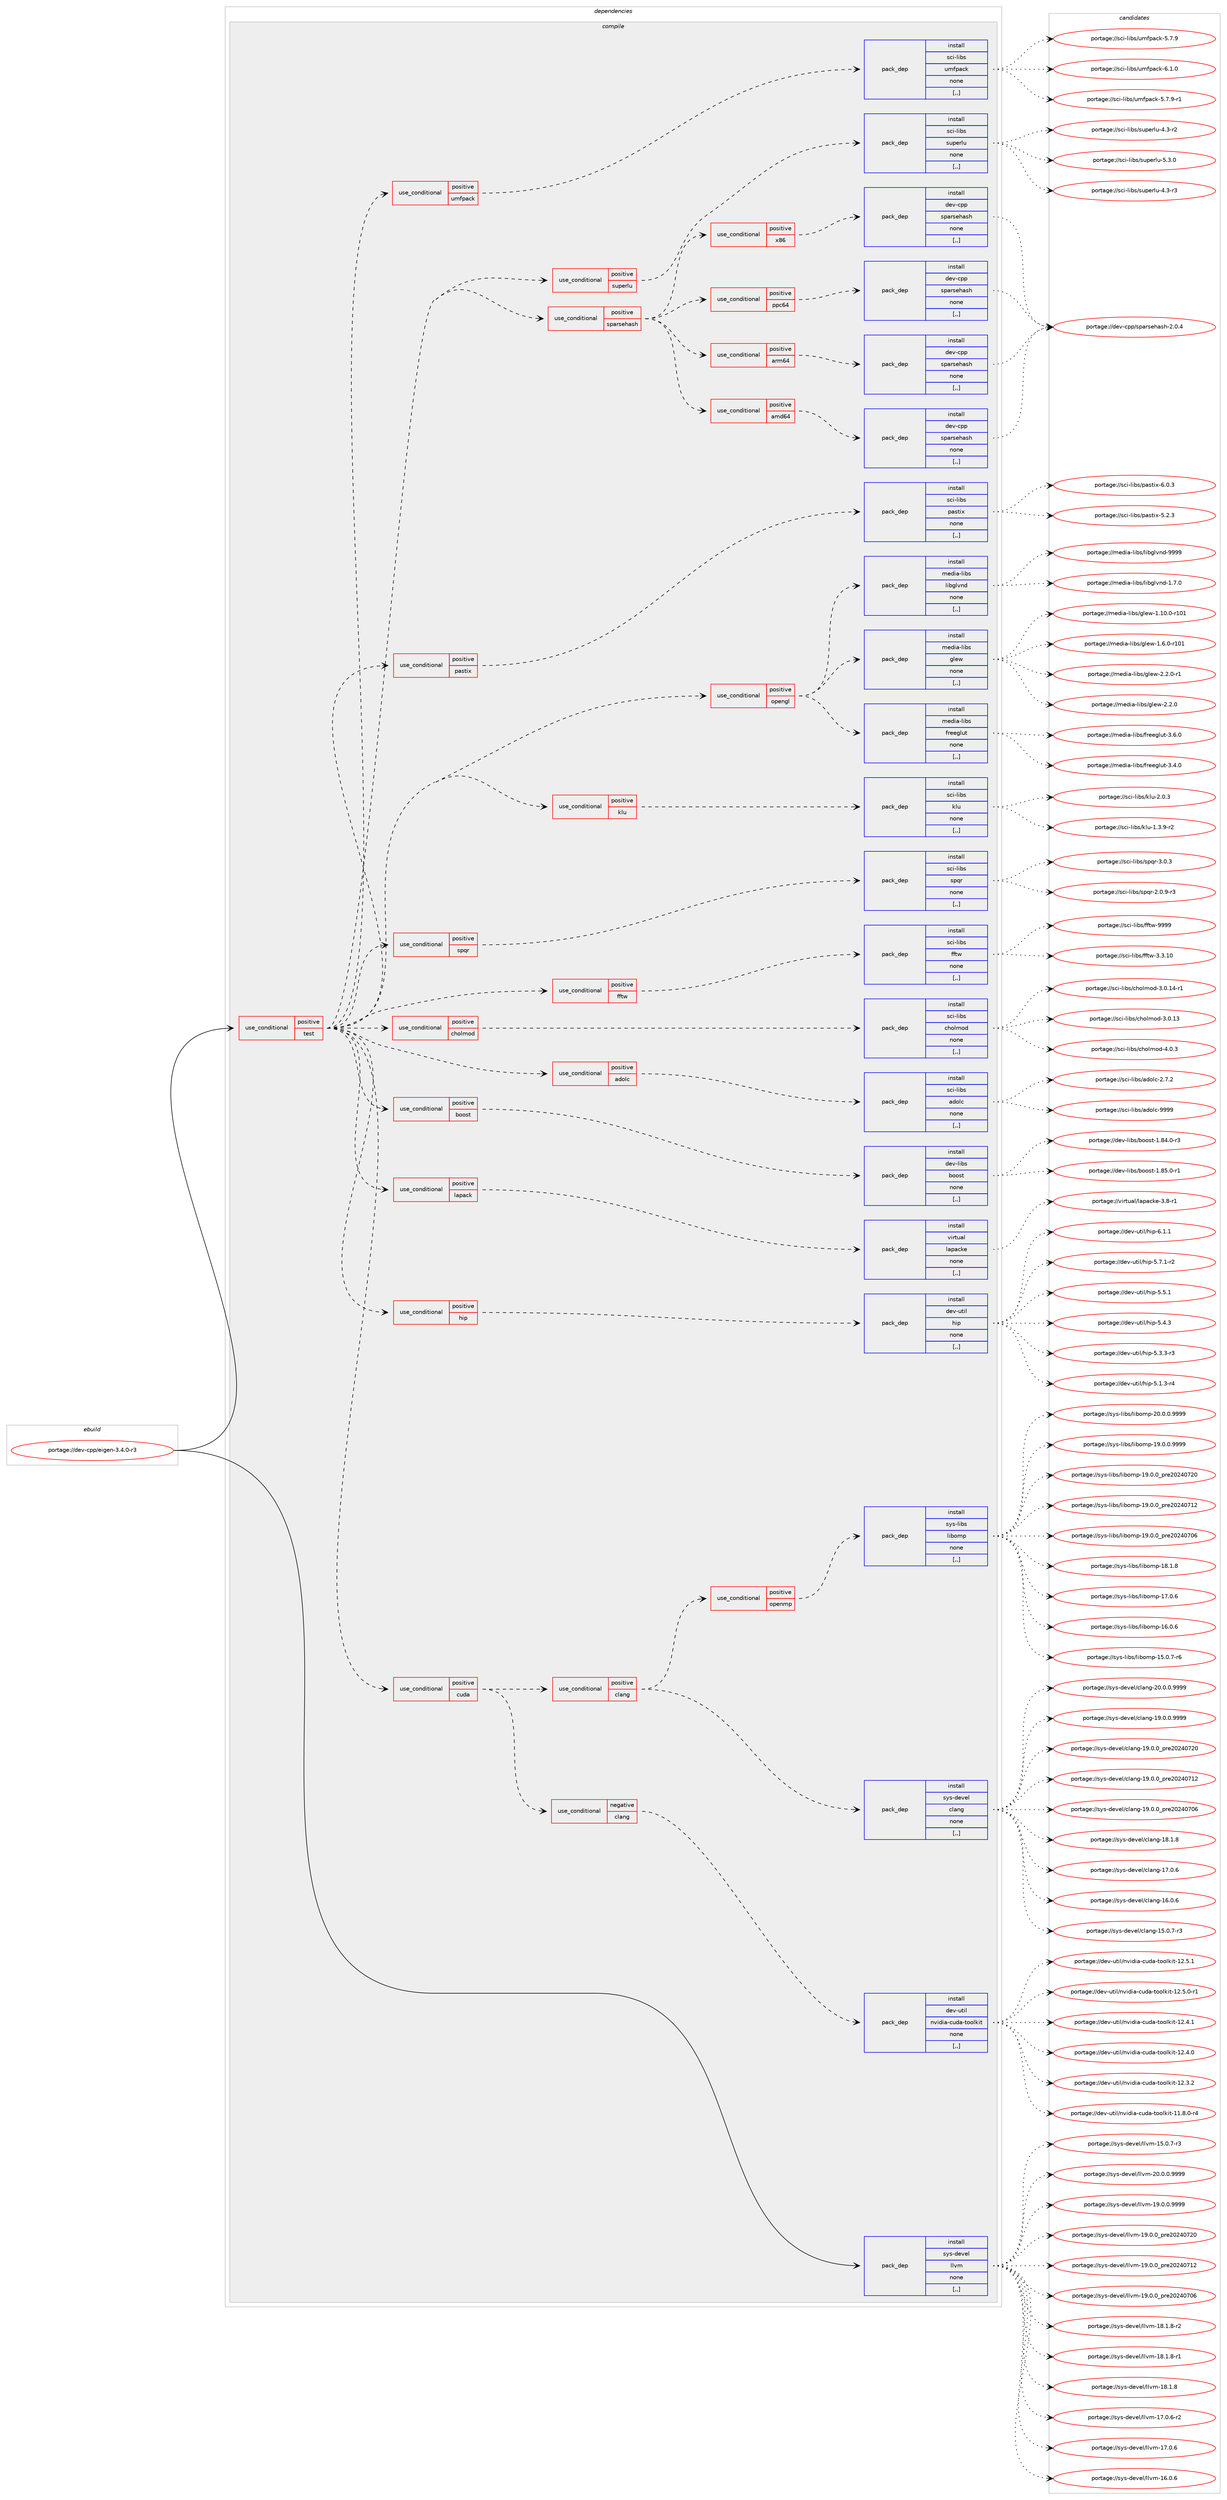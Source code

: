 digraph prolog {

# *************
# Graph options
# *************

newrank=true;
concentrate=true;
compound=true;
graph [rankdir=LR,fontname=Helvetica,fontsize=10,ranksep=1.5];#, ranksep=2.5, nodesep=0.2];
edge  [arrowhead=vee];
node  [fontname=Helvetica,fontsize=10];

# **********
# The ebuild
# **********

subgraph cluster_leftcol {
color=gray;
label=<<i>ebuild</i>>;
id [label="portage://dev-cpp/eigen-3.4.0-r3", color=red, width=4, href="../dev-cpp/eigen-3.4.0-r3.svg"];
}

# ****************
# The dependencies
# ****************

subgraph cluster_midcol {
color=gray;
label=<<i>dependencies</i>>;
subgraph cluster_compile {
fillcolor="#eeeeee";
style=filled;
label=<<i>compile</i>>;
subgraph cond17039 {
dependency65604 [label=<<TABLE BORDER="0" CELLBORDER="1" CELLSPACING="0" CELLPADDING="4"><TR><TD ROWSPAN="3" CELLPADDING="10">use_conditional</TD></TR><TR><TD>positive</TD></TR><TR><TD>test</TD></TR></TABLE>>, shape=none, color=red];
subgraph cond17040 {
dependency65605 [label=<<TABLE BORDER="0" CELLBORDER="1" CELLSPACING="0" CELLPADDING="4"><TR><TD ROWSPAN="3" CELLPADDING="10">use_conditional</TD></TR><TR><TD>positive</TD></TR><TR><TD>cuda</TD></TR></TABLE>>, shape=none, color=red];
subgraph cond17041 {
dependency65606 [label=<<TABLE BORDER="0" CELLBORDER="1" CELLSPACING="0" CELLPADDING="4"><TR><TD ROWSPAN="3" CELLPADDING="10">use_conditional</TD></TR><TR><TD>negative</TD></TR><TR><TD>clang</TD></TR></TABLE>>, shape=none, color=red];
subgraph pack47641 {
dependency65607 [label=<<TABLE BORDER="0" CELLBORDER="1" CELLSPACING="0" CELLPADDING="4" WIDTH="220"><TR><TD ROWSPAN="6" CELLPADDING="30">pack_dep</TD></TR><TR><TD WIDTH="110">install</TD></TR><TR><TD>dev-util</TD></TR><TR><TD>nvidia-cuda-toolkit</TD></TR><TR><TD>none</TD></TR><TR><TD>[,,]</TD></TR></TABLE>>, shape=none, color=blue];
}
dependency65606:e -> dependency65607:w [weight=20,style="dashed",arrowhead="vee"];
}
dependency65605:e -> dependency65606:w [weight=20,style="dashed",arrowhead="vee"];
subgraph cond17042 {
dependency65608 [label=<<TABLE BORDER="0" CELLBORDER="1" CELLSPACING="0" CELLPADDING="4"><TR><TD ROWSPAN="3" CELLPADDING="10">use_conditional</TD></TR><TR><TD>positive</TD></TR><TR><TD>clang</TD></TR></TABLE>>, shape=none, color=red];
subgraph pack47642 {
dependency65609 [label=<<TABLE BORDER="0" CELLBORDER="1" CELLSPACING="0" CELLPADDING="4" WIDTH="220"><TR><TD ROWSPAN="6" CELLPADDING="30">pack_dep</TD></TR><TR><TD WIDTH="110">install</TD></TR><TR><TD>sys-devel</TD></TR><TR><TD>clang</TD></TR><TR><TD>none</TD></TR><TR><TD>[,,]</TD></TR></TABLE>>, shape=none, color=blue];
}
dependency65608:e -> dependency65609:w [weight=20,style="dashed",arrowhead="vee"];
subgraph cond17043 {
dependency65610 [label=<<TABLE BORDER="0" CELLBORDER="1" CELLSPACING="0" CELLPADDING="4"><TR><TD ROWSPAN="3" CELLPADDING="10">use_conditional</TD></TR><TR><TD>positive</TD></TR><TR><TD>openmp</TD></TR></TABLE>>, shape=none, color=red];
subgraph pack47643 {
dependency65611 [label=<<TABLE BORDER="0" CELLBORDER="1" CELLSPACING="0" CELLPADDING="4" WIDTH="220"><TR><TD ROWSPAN="6" CELLPADDING="30">pack_dep</TD></TR><TR><TD WIDTH="110">install</TD></TR><TR><TD>sys-libs</TD></TR><TR><TD>libomp</TD></TR><TR><TD>none</TD></TR><TR><TD>[,,]</TD></TR></TABLE>>, shape=none, color=blue];
}
dependency65610:e -> dependency65611:w [weight=20,style="dashed",arrowhead="vee"];
}
dependency65608:e -> dependency65610:w [weight=20,style="dashed",arrowhead="vee"];
}
dependency65605:e -> dependency65608:w [weight=20,style="dashed",arrowhead="vee"];
}
dependency65604:e -> dependency65605:w [weight=20,style="dashed",arrowhead="vee"];
subgraph cond17044 {
dependency65612 [label=<<TABLE BORDER="0" CELLBORDER="1" CELLSPACING="0" CELLPADDING="4"><TR><TD ROWSPAN="3" CELLPADDING="10">use_conditional</TD></TR><TR><TD>positive</TD></TR><TR><TD>hip</TD></TR></TABLE>>, shape=none, color=red];
subgraph pack47644 {
dependency65613 [label=<<TABLE BORDER="0" CELLBORDER="1" CELLSPACING="0" CELLPADDING="4" WIDTH="220"><TR><TD ROWSPAN="6" CELLPADDING="30">pack_dep</TD></TR><TR><TD WIDTH="110">install</TD></TR><TR><TD>dev-util</TD></TR><TR><TD>hip</TD></TR><TR><TD>none</TD></TR><TR><TD>[,,]</TD></TR></TABLE>>, shape=none, color=blue];
}
dependency65612:e -> dependency65613:w [weight=20,style="dashed",arrowhead="vee"];
}
dependency65604:e -> dependency65612:w [weight=20,style="dashed",arrowhead="vee"];
subgraph cond17045 {
dependency65614 [label=<<TABLE BORDER="0" CELLBORDER="1" CELLSPACING="0" CELLPADDING="4"><TR><TD ROWSPAN="3" CELLPADDING="10">use_conditional</TD></TR><TR><TD>positive</TD></TR><TR><TD>lapack</TD></TR></TABLE>>, shape=none, color=red];
subgraph pack47645 {
dependency65615 [label=<<TABLE BORDER="0" CELLBORDER="1" CELLSPACING="0" CELLPADDING="4" WIDTH="220"><TR><TD ROWSPAN="6" CELLPADDING="30">pack_dep</TD></TR><TR><TD WIDTH="110">install</TD></TR><TR><TD>virtual</TD></TR><TR><TD>lapacke</TD></TR><TR><TD>none</TD></TR><TR><TD>[,,]</TD></TR></TABLE>>, shape=none, color=blue];
}
dependency65614:e -> dependency65615:w [weight=20,style="dashed",arrowhead="vee"];
}
dependency65604:e -> dependency65614:w [weight=20,style="dashed",arrowhead="vee"];
subgraph cond17046 {
dependency65616 [label=<<TABLE BORDER="0" CELLBORDER="1" CELLSPACING="0" CELLPADDING="4"><TR><TD ROWSPAN="3" CELLPADDING="10">use_conditional</TD></TR><TR><TD>positive</TD></TR><TR><TD>boost</TD></TR></TABLE>>, shape=none, color=red];
subgraph pack47646 {
dependency65617 [label=<<TABLE BORDER="0" CELLBORDER="1" CELLSPACING="0" CELLPADDING="4" WIDTH="220"><TR><TD ROWSPAN="6" CELLPADDING="30">pack_dep</TD></TR><TR><TD WIDTH="110">install</TD></TR><TR><TD>dev-libs</TD></TR><TR><TD>boost</TD></TR><TR><TD>none</TD></TR><TR><TD>[,,]</TD></TR></TABLE>>, shape=none, color=blue];
}
dependency65616:e -> dependency65617:w [weight=20,style="dashed",arrowhead="vee"];
}
dependency65604:e -> dependency65616:w [weight=20,style="dashed",arrowhead="vee"];
subgraph cond17047 {
dependency65618 [label=<<TABLE BORDER="0" CELLBORDER="1" CELLSPACING="0" CELLPADDING="4"><TR><TD ROWSPAN="3" CELLPADDING="10">use_conditional</TD></TR><TR><TD>positive</TD></TR><TR><TD>adolc</TD></TR></TABLE>>, shape=none, color=red];
subgraph pack47647 {
dependency65619 [label=<<TABLE BORDER="0" CELLBORDER="1" CELLSPACING="0" CELLPADDING="4" WIDTH="220"><TR><TD ROWSPAN="6" CELLPADDING="30">pack_dep</TD></TR><TR><TD WIDTH="110">install</TD></TR><TR><TD>sci-libs</TD></TR><TR><TD>adolc</TD></TR><TR><TD>none</TD></TR><TR><TD>[,,]</TD></TR></TABLE>>, shape=none, color=blue];
}
dependency65618:e -> dependency65619:w [weight=20,style="dashed",arrowhead="vee"];
}
dependency65604:e -> dependency65618:w [weight=20,style="dashed",arrowhead="vee"];
subgraph cond17048 {
dependency65620 [label=<<TABLE BORDER="0" CELLBORDER="1" CELLSPACING="0" CELLPADDING="4"><TR><TD ROWSPAN="3" CELLPADDING="10">use_conditional</TD></TR><TR><TD>positive</TD></TR><TR><TD>cholmod</TD></TR></TABLE>>, shape=none, color=red];
subgraph pack47648 {
dependency65621 [label=<<TABLE BORDER="0" CELLBORDER="1" CELLSPACING="0" CELLPADDING="4" WIDTH="220"><TR><TD ROWSPAN="6" CELLPADDING="30">pack_dep</TD></TR><TR><TD WIDTH="110">install</TD></TR><TR><TD>sci-libs</TD></TR><TR><TD>cholmod</TD></TR><TR><TD>none</TD></TR><TR><TD>[,,]</TD></TR></TABLE>>, shape=none, color=blue];
}
dependency65620:e -> dependency65621:w [weight=20,style="dashed",arrowhead="vee"];
}
dependency65604:e -> dependency65620:w [weight=20,style="dashed",arrowhead="vee"];
subgraph cond17049 {
dependency65622 [label=<<TABLE BORDER="0" CELLBORDER="1" CELLSPACING="0" CELLPADDING="4"><TR><TD ROWSPAN="3" CELLPADDING="10">use_conditional</TD></TR><TR><TD>positive</TD></TR><TR><TD>fftw</TD></TR></TABLE>>, shape=none, color=red];
subgraph pack47649 {
dependency65623 [label=<<TABLE BORDER="0" CELLBORDER="1" CELLSPACING="0" CELLPADDING="4" WIDTH="220"><TR><TD ROWSPAN="6" CELLPADDING="30">pack_dep</TD></TR><TR><TD WIDTH="110">install</TD></TR><TR><TD>sci-libs</TD></TR><TR><TD>fftw</TD></TR><TR><TD>none</TD></TR><TR><TD>[,,]</TD></TR></TABLE>>, shape=none, color=blue];
}
dependency65622:e -> dependency65623:w [weight=20,style="dashed",arrowhead="vee"];
}
dependency65604:e -> dependency65622:w [weight=20,style="dashed",arrowhead="vee"];
subgraph cond17050 {
dependency65624 [label=<<TABLE BORDER="0" CELLBORDER="1" CELLSPACING="0" CELLPADDING="4"><TR><TD ROWSPAN="3" CELLPADDING="10">use_conditional</TD></TR><TR><TD>positive</TD></TR><TR><TD>spqr</TD></TR></TABLE>>, shape=none, color=red];
subgraph pack47650 {
dependency65625 [label=<<TABLE BORDER="0" CELLBORDER="1" CELLSPACING="0" CELLPADDING="4" WIDTH="220"><TR><TD ROWSPAN="6" CELLPADDING="30">pack_dep</TD></TR><TR><TD WIDTH="110">install</TD></TR><TR><TD>sci-libs</TD></TR><TR><TD>spqr</TD></TR><TR><TD>none</TD></TR><TR><TD>[,,]</TD></TR></TABLE>>, shape=none, color=blue];
}
dependency65624:e -> dependency65625:w [weight=20,style="dashed",arrowhead="vee"];
}
dependency65604:e -> dependency65624:w [weight=20,style="dashed",arrowhead="vee"];
subgraph cond17051 {
dependency65626 [label=<<TABLE BORDER="0" CELLBORDER="1" CELLSPACING="0" CELLPADDING="4"><TR><TD ROWSPAN="3" CELLPADDING="10">use_conditional</TD></TR><TR><TD>positive</TD></TR><TR><TD>klu</TD></TR></TABLE>>, shape=none, color=red];
subgraph pack47651 {
dependency65627 [label=<<TABLE BORDER="0" CELLBORDER="1" CELLSPACING="0" CELLPADDING="4" WIDTH="220"><TR><TD ROWSPAN="6" CELLPADDING="30">pack_dep</TD></TR><TR><TD WIDTH="110">install</TD></TR><TR><TD>sci-libs</TD></TR><TR><TD>klu</TD></TR><TR><TD>none</TD></TR><TR><TD>[,,]</TD></TR></TABLE>>, shape=none, color=blue];
}
dependency65626:e -> dependency65627:w [weight=20,style="dashed",arrowhead="vee"];
}
dependency65604:e -> dependency65626:w [weight=20,style="dashed",arrowhead="vee"];
subgraph cond17052 {
dependency65628 [label=<<TABLE BORDER="0" CELLBORDER="1" CELLSPACING="0" CELLPADDING="4"><TR><TD ROWSPAN="3" CELLPADDING="10">use_conditional</TD></TR><TR><TD>positive</TD></TR><TR><TD>opengl</TD></TR></TABLE>>, shape=none, color=red];
subgraph pack47652 {
dependency65629 [label=<<TABLE BORDER="0" CELLBORDER="1" CELLSPACING="0" CELLPADDING="4" WIDTH="220"><TR><TD ROWSPAN="6" CELLPADDING="30">pack_dep</TD></TR><TR><TD WIDTH="110">install</TD></TR><TR><TD>media-libs</TD></TR><TR><TD>freeglut</TD></TR><TR><TD>none</TD></TR><TR><TD>[,,]</TD></TR></TABLE>>, shape=none, color=blue];
}
dependency65628:e -> dependency65629:w [weight=20,style="dashed",arrowhead="vee"];
subgraph pack47653 {
dependency65630 [label=<<TABLE BORDER="0" CELLBORDER="1" CELLSPACING="0" CELLPADDING="4" WIDTH="220"><TR><TD ROWSPAN="6" CELLPADDING="30">pack_dep</TD></TR><TR><TD WIDTH="110">install</TD></TR><TR><TD>media-libs</TD></TR><TR><TD>glew</TD></TR><TR><TD>none</TD></TR><TR><TD>[,,]</TD></TR></TABLE>>, shape=none, color=blue];
}
dependency65628:e -> dependency65630:w [weight=20,style="dashed",arrowhead="vee"];
subgraph pack47654 {
dependency65631 [label=<<TABLE BORDER="0" CELLBORDER="1" CELLSPACING="0" CELLPADDING="4" WIDTH="220"><TR><TD ROWSPAN="6" CELLPADDING="30">pack_dep</TD></TR><TR><TD WIDTH="110">install</TD></TR><TR><TD>media-libs</TD></TR><TR><TD>libglvnd</TD></TR><TR><TD>none</TD></TR><TR><TD>[,,]</TD></TR></TABLE>>, shape=none, color=blue];
}
dependency65628:e -> dependency65631:w [weight=20,style="dashed",arrowhead="vee"];
}
dependency65604:e -> dependency65628:w [weight=20,style="dashed",arrowhead="vee"];
subgraph cond17053 {
dependency65632 [label=<<TABLE BORDER="0" CELLBORDER="1" CELLSPACING="0" CELLPADDING="4"><TR><TD ROWSPAN="3" CELLPADDING="10">use_conditional</TD></TR><TR><TD>positive</TD></TR><TR><TD>pastix</TD></TR></TABLE>>, shape=none, color=red];
subgraph pack47655 {
dependency65633 [label=<<TABLE BORDER="0" CELLBORDER="1" CELLSPACING="0" CELLPADDING="4" WIDTH="220"><TR><TD ROWSPAN="6" CELLPADDING="30">pack_dep</TD></TR><TR><TD WIDTH="110">install</TD></TR><TR><TD>sci-libs</TD></TR><TR><TD>pastix</TD></TR><TR><TD>none</TD></TR><TR><TD>[,,]</TD></TR></TABLE>>, shape=none, color=blue];
}
dependency65632:e -> dependency65633:w [weight=20,style="dashed",arrowhead="vee"];
}
dependency65604:e -> dependency65632:w [weight=20,style="dashed",arrowhead="vee"];
subgraph cond17054 {
dependency65634 [label=<<TABLE BORDER="0" CELLBORDER="1" CELLSPACING="0" CELLPADDING="4"><TR><TD ROWSPAN="3" CELLPADDING="10">use_conditional</TD></TR><TR><TD>positive</TD></TR><TR><TD>sparsehash</TD></TR></TABLE>>, shape=none, color=red];
subgraph cond17055 {
dependency65635 [label=<<TABLE BORDER="0" CELLBORDER="1" CELLSPACING="0" CELLPADDING="4"><TR><TD ROWSPAN="3" CELLPADDING="10">use_conditional</TD></TR><TR><TD>positive</TD></TR><TR><TD>amd64</TD></TR></TABLE>>, shape=none, color=red];
subgraph pack47656 {
dependency65636 [label=<<TABLE BORDER="0" CELLBORDER="1" CELLSPACING="0" CELLPADDING="4" WIDTH="220"><TR><TD ROWSPAN="6" CELLPADDING="30">pack_dep</TD></TR><TR><TD WIDTH="110">install</TD></TR><TR><TD>dev-cpp</TD></TR><TR><TD>sparsehash</TD></TR><TR><TD>none</TD></TR><TR><TD>[,,]</TD></TR></TABLE>>, shape=none, color=blue];
}
dependency65635:e -> dependency65636:w [weight=20,style="dashed",arrowhead="vee"];
}
dependency65634:e -> dependency65635:w [weight=20,style="dashed",arrowhead="vee"];
subgraph cond17056 {
dependency65637 [label=<<TABLE BORDER="0" CELLBORDER="1" CELLSPACING="0" CELLPADDING="4"><TR><TD ROWSPAN="3" CELLPADDING="10">use_conditional</TD></TR><TR><TD>positive</TD></TR><TR><TD>arm64</TD></TR></TABLE>>, shape=none, color=red];
subgraph pack47657 {
dependency65638 [label=<<TABLE BORDER="0" CELLBORDER="1" CELLSPACING="0" CELLPADDING="4" WIDTH="220"><TR><TD ROWSPAN="6" CELLPADDING="30">pack_dep</TD></TR><TR><TD WIDTH="110">install</TD></TR><TR><TD>dev-cpp</TD></TR><TR><TD>sparsehash</TD></TR><TR><TD>none</TD></TR><TR><TD>[,,]</TD></TR></TABLE>>, shape=none, color=blue];
}
dependency65637:e -> dependency65638:w [weight=20,style="dashed",arrowhead="vee"];
}
dependency65634:e -> dependency65637:w [weight=20,style="dashed",arrowhead="vee"];
subgraph cond17057 {
dependency65639 [label=<<TABLE BORDER="0" CELLBORDER="1" CELLSPACING="0" CELLPADDING="4"><TR><TD ROWSPAN="3" CELLPADDING="10">use_conditional</TD></TR><TR><TD>positive</TD></TR><TR><TD>ppc64</TD></TR></TABLE>>, shape=none, color=red];
subgraph pack47658 {
dependency65640 [label=<<TABLE BORDER="0" CELLBORDER="1" CELLSPACING="0" CELLPADDING="4" WIDTH="220"><TR><TD ROWSPAN="6" CELLPADDING="30">pack_dep</TD></TR><TR><TD WIDTH="110">install</TD></TR><TR><TD>dev-cpp</TD></TR><TR><TD>sparsehash</TD></TR><TR><TD>none</TD></TR><TR><TD>[,,]</TD></TR></TABLE>>, shape=none, color=blue];
}
dependency65639:e -> dependency65640:w [weight=20,style="dashed",arrowhead="vee"];
}
dependency65634:e -> dependency65639:w [weight=20,style="dashed",arrowhead="vee"];
subgraph cond17058 {
dependency65641 [label=<<TABLE BORDER="0" CELLBORDER="1" CELLSPACING="0" CELLPADDING="4"><TR><TD ROWSPAN="3" CELLPADDING="10">use_conditional</TD></TR><TR><TD>positive</TD></TR><TR><TD>x86</TD></TR></TABLE>>, shape=none, color=red];
subgraph pack47659 {
dependency65642 [label=<<TABLE BORDER="0" CELLBORDER="1" CELLSPACING="0" CELLPADDING="4" WIDTH="220"><TR><TD ROWSPAN="6" CELLPADDING="30">pack_dep</TD></TR><TR><TD WIDTH="110">install</TD></TR><TR><TD>dev-cpp</TD></TR><TR><TD>sparsehash</TD></TR><TR><TD>none</TD></TR><TR><TD>[,,]</TD></TR></TABLE>>, shape=none, color=blue];
}
dependency65641:e -> dependency65642:w [weight=20,style="dashed",arrowhead="vee"];
}
dependency65634:e -> dependency65641:w [weight=20,style="dashed",arrowhead="vee"];
}
dependency65604:e -> dependency65634:w [weight=20,style="dashed",arrowhead="vee"];
subgraph cond17059 {
dependency65643 [label=<<TABLE BORDER="0" CELLBORDER="1" CELLSPACING="0" CELLPADDING="4"><TR><TD ROWSPAN="3" CELLPADDING="10">use_conditional</TD></TR><TR><TD>positive</TD></TR><TR><TD>superlu</TD></TR></TABLE>>, shape=none, color=red];
subgraph pack47660 {
dependency65644 [label=<<TABLE BORDER="0" CELLBORDER="1" CELLSPACING="0" CELLPADDING="4" WIDTH="220"><TR><TD ROWSPAN="6" CELLPADDING="30">pack_dep</TD></TR><TR><TD WIDTH="110">install</TD></TR><TR><TD>sci-libs</TD></TR><TR><TD>superlu</TD></TR><TR><TD>none</TD></TR><TR><TD>[,,]</TD></TR></TABLE>>, shape=none, color=blue];
}
dependency65643:e -> dependency65644:w [weight=20,style="dashed",arrowhead="vee"];
}
dependency65604:e -> dependency65643:w [weight=20,style="dashed",arrowhead="vee"];
subgraph cond17060 {
dependency65645 [label=<<TABLE BORDER="0" CELLBORDER="1" CELLSPACING="0" CELLPADDING="4"><TR><TD ROWSPAN="3" CELLPADDING="10">use_conditional</TD></TR><TR><TD>positive</TD></TR><TR><TD>umfpack</TD></TR></TABLE>>, shape=none, color=red];
subgraph pack47661 {
dependency65646 [label=<<TABLE BORDER="0" CELLBORDER="1" CELLSPACING="0" CELLPADDING="4" WIDTH="220"><TR><TD ROWSPAN="6" CELLPADDING="30">pack_dep</TD></TR><TR><TD WIDTH="110">install</TD></TR><TR><TD>sci-libs</TD></TR><TR><TD>umfpack</TD></TR><TR><TD>none</TD></TR><TR><TD>[,,]</TD></TR></TABLE>>, shape=none, color=blue];
}
dependency65645:e -> dependency65646:w [weight=20,style="dashed",arrowhead="vee"];
}
dependency65604:e -> dependency65645:w [weight=20,style="dashed",arrowhead="vee"];
}
id:e -> dependency65604:w [weight=20,style="solid",arrowhead="vee"];
subgraph pack47662 {
dependency65647 [label=<<TABLE BORDER="0" CELLBORDER="1" CELLSPACING="0" CELLPADDING="4" WIDTH="220"><TR><TD ROWSPAN="6" CELLPADDING="30">pack_dep</TD></TR><TR><TD WIDTH="110">install</TD></TR><TR><TD>sys-devel</TD></TR><TR><TD>llvm</TD></TR><TR><TD>none</TD></TR><TR><TD>[,,]</TD></TR></TABLE>>, shape=none, color=blue];
}
id:e -> dependency65647:w [weight=20,style="solid",arrowhead="vee"];
}
subgraph cluster_compileandrun {
fillcolor="#eeeeee";
style=filled;
label=<<i>compile and run</i>>;
}
subgraph cluster_run {
fillcolor="#eeeeee";
style=filled;
label=<<i>run</i>>;
}
}

# **************
# The candidates
# **************

subgraph cluster_choices {
rank=same;
color=gray;
label=<<i>candidates</i>>;

subgraph choice47641 {
color=black;
nodesep=1;
choice1001011184511711610510847110118105100105974599117100974511611111110810710511645495046534649 [label="portage://dev-util/nvidia-cuda-toolkit-12.5.1", color=red, width=4,href="../dev-util/nvidia-cuda-toolkit-12.5.1.svg"];
choice10010111845117116105108471101181051001059745991171009745116111111108107105116454950465346484511449 [label="portage://dev-util/nvidia-cuda-toolkit-12.5.0-r1", color=red, width=4,href="../dev-util/nvidia-cuda-toolkit-12.5.0-r1.svg"];
choice1001011184511711610510847110118105100105974599117100974511611111110810710511645495046524649 [label="portage://dev-util/nvidia-cuda-toolkit-12.4.1", color=red, width=4,href="../dev-util/nvidia-cuda-toolkit-12.4.1.svg"];
choice1001011184511711610510847110118105100105974599117100974511611111110810710511645495046524648 [label="portage://dev-util/nvidia-cuda-toolkit-12.4.0", color=red, width=4,href="../dev-util/nvidia-cuda-toolkit-12.4.0.svg"];
choice1001011184511711610510847110118105100105974599117100974511611111110810710511645495046514650 [label="portage://dev-util/nvidia-cuda-toolkit-12.3.2", color=red, width=4,href="../dev-util/nvidia-cuda-toolkit-12.3.2.svg"];
choice10010111845117116105108471101181051001059745991171009745116111111108107105116454949465646484511452 [label="portage://dev-util/nvidia-cuda-toolkit-11.8.0-r4", color=red, width=4,href="../dev-util/nvidia-cuda-toolkit-11.8.0-r4.svg"];
dependency65607:e -> choice1001011184511711610510847110118105100105974599117100974511611111110810710511645495046534649:w [style=dotted,weight="100"];
dependency65607:e -> choice10010111845117116105108471101181051001059745991171009745116111111108107105116454950465346484511449:w [style=dotted,weight="100"];
dependency65607:e -> choice1001011184511711610510847110118105100105974599117100974511611111110810710511645495046524649:w [style=dotted,weight="100"];
dependency65607:e -> choice1001011184511711610510847110118105100105974599117100974511611111110810710511645495046524648:w [style=dotted,weight="100"];
dependency65607:e -> choice1001011184511711610510847110118105100105974599117100974511611111110810710511645495046514650:w [style=dotted,weight="100"];
dependency65607:e -> choice10010111845117116105108471101181051001059745991171009745116111111108107105116454949465646484511452:w [style=dotted,weight="100"];
}
subgraph choice47642 {
color=black;
nodesep=1;
choice11512111545100101118101108479910897110103455048464846484657575757 [label="portage://sys-devel/clang-20.0.0.9999", color=red, width=4,href="../sys-devel/clang-20.0.0.9999.svg"];
choice11512111545100101118101108479910897110103454957464846484657575757 [label="portage://sys-devel/clang-19.0.0.9999", color=red, width=4,href="../sys-devel/clang-19.0.0.9999.svg"];
choice1151211154510010111810110847991089711010345495746484648951121141015048505248555048 [label="portage://sys-devel/clang-19.0.0_pre20240720", color=red, width=4,href="../sys-devel/clang-19.0.0_pre20240720.svg"];
choice1151211154510010111810110847991089711010345495746484648951121141015048505248554950 [label="portage://sys-devel/clang-19.0.0_pre20240712", color=red, width=4,href="../sys-devel/clang-19.0.0_pre20240712.svg"];
choice1151211154510010111810110847991089711010345495746484648951121141015048505248554854 [label="portage://sys-devel/clang-19.0.0_pre20240706", color=red, width=4,href="../sys-devel/clang-19.0.0_pre20240706.svg"];
choice1151211154510010111810110847991089711010345495646494656 [label="portage://sys-devel/clang-18.1.8", color=red, width=4,href="../sys-devel/clang-18.1.8.svg"];
choice1151211154510010111810110847991089711010345495546484654 [label="portage://sys-devel/clang-17.0.6", color=red, width=4,href="../sys-devel/clang-17.0.6.svg"];
choice1151211154510010111810110847991089711010345495446484654 [label="portage://sys-devel/clang-16.0.6", color=red, width=4,href="../sys-devel/clang-16.0.6.svg"];
choice11512111545100101118101108479910897110103454953464846554511451 [label="portage://sys-devel/clang-15.0.7-r3", color=red, width=4,href="../sys-devel/clang-15.0.7-r3.svg"];
dependency65609:e -> choice11512111545100101118101108479910897110103455048464846484657575757:w [style=dotted,weight="100"];
dependency65609:e -> choice11512111545100101118101108479910897110103454957464846484657575757:w [style=dotted,weight="100"];
dependency65609:e -> choice1151211154510010111810110847991089711010345495746484648951121141015048505248555048:w [style=dotted,weight="100"];
dependency65609:e -> choice1151211154510010111810110847991089711010345495746484648951121141015048505248554950:w [style=dotted,weight="100"];
dependency65609:e -> choice1151211154510010111810110847991089711010345495746484648951121141015048505248554854:w [style=dotted,weight="100"];
dependency65609:e -> choice1151211154510010111810110847991089711010345495646494656:w [style=dotted,weight="100"];
dependency65609:e -> choice1151211154510010111810110847991089711010345495546484654:w [style=dotted,weight="100"];
dependency65609:e -> choice1151211154510010111810110847991089711010345495446484654:w [style=dotted,weight="100"];
dependency65609:e -> choice11512111545100101118101108479910897110103454953464846554511451:w [style=dotted,weight="100"];
}
subgraph choice47643 {
color=black;
nodesep=1;
choice11512111545108105981154710810598111109112455048464846484657575757 [label="portage://sys-libs/libomp-20.0.0.9999", color=red, width=4,href="../sys-libs/libomp-20.0.0.9999.svg"];
choice11512111545108105981154710810598111109112454957464846484657575757 [label="portage://sys-libs/libomp-19.0.0.9999", color=red, width=4,href="../sys-libs/libomp-19.0.0.9999.svg"];
choice1151211154510810598115471081059811110911245495746484648951121141015048505248555048 [label="portage://sys-libs/libomp-19.0.0_pre20240720", color=red, width=4,href="../sys-libs/libomp-19.0.0_pre20240720.svg"];
choice1151211154510810598115471081059811110911245495746484648951121141015048505248554950 [label="portage://sys-libs/libomp-19.0.0_pre20240712", color=red, width=4,href="../sys-libs/libomp-19.0.0_pre20240712.svg"];
choice1151211154510810598115471081059811110911245495746484648951121141015048505248554854 [label="portage://sys-libs/libomp-19.0.0_pre20240706", color=red, width=4,href="../sys-libs/libomp-19.0.0_pre20240706.svg"];
choice1151211154510810598115471081059811110911245495646494656 [label="portage://sys-libs/libomp-18.1.8", color=red, width=4,href="../sys-libs/libomp-18.1.8.svg"];
choice1151211154510810598115471081059811110911245495546484654 [label="portage://sys-libs/libomp-17.0.6", color=red, width=4,href="../sys-libs/libomp-17.0.6.svg"];
choice1151211154510810598115471081059811110911245495446484654 [label="portage://sys-libs/libomp-16.0.6", color=red, width=4,href="../sys-libs/libomp-16.0.6.svg"];
choice11512111545108105981154710810598111109112454953464846554511454 [label="portage://sys-libs/libomp-15.0.7-r6", color=red, width=4,href="../sys-libs/libomp-15.0.7-r6.svg"];
dependency65611:e -> choice11512111545108105981154710810598111109112455048464846484657575757:w [style=dotted,weight="100"];
dependency65611:e -> choice11512111545108105981154710810598111109112454957464846484657575757:w [style=dotted,weight="100"];
dependency65611:e -> choice1151211154510810598115471081059811110911245495746484648951121141015048505248555048:w [style=dotted,weight="100"];
dependency65611:e -> choice1151211154510810598115471081059811110911245495746484648951121141015048505248554950:w [style=dotted,weight="100"];
dependency65611:e -> choice1151211154510810598115471081059811110911245495746484648951121141015048505248554854:w [style=dotted,weight="100"];
dependency65611:e -> choice1151211154510810598115471081059811110911245495646494656:w [style=dotted,weight="100"];
dependency65611:e -> choice1151211154510810598115471081059811110911245495546484654:w [style=dotted,weight="100"];
dependency65611:e -> choice1151211154510810598115471081059811110911245495446484654:w [style=dotted,weight="100"];
dependency65611:e -> choice11512111545108105981154710810598111109112454953464846554511454:w [style=dotted,weight="100"];
}
subgraph choice47644 {
color=black;
nodesep=1;
choice1001011184511711610510847104105112455446494649 [label="portage://dev-util/hip-6.1.1", color=red, width=4,href="../dev-util/hip-6.1.1.svg"];
choice10010111845117116105108471041051124553465546494511450 [label="portage://dev-util/hip-5.7.1-r2", color=red, width=4,href="../dev-util/hip-5.7.1-r2.svg"];
choice1001011184511711610510847104105112455346534649 [label="portage://dev-util/hip-5.5.1", color=red, width=4,href="../dev-util/hip-5.5.1.svg"];
choice1001011184511711610510847104105112455346524651 [label="portage://dev-util/hip-5.4.3", color=red, width=4,href="../dev-util/hip-5.4.3.svg"];
choice10010111845117116105108471041051124553465146514511451 [label="portage://dev-util/hip-5.3.3-r3", color=red, width=4,href="../dev-util/hip-5.3.3-r3.svg"];
choice10010111845117116105108471041051124553464946514511452 [label="portage://dev-util/hip-5.1.3-r4", color=red, width=4,href="../dev-util/hip-5.1.3-r4.svg"];
dependency65613:e -> choice1001011184511711610510847104105112455446494649:w [style=dotted,weight="100"];
dependency65613:e -> choice10010111845117116105108471041051124553465546494511450:w [style=dotted,weight="100"];
dependency65613:e -> choice1001011184511711610510847104105112455346534649:w [style=dotted,weight="100"];
dependency65613:e -> choice1001011184511711610510847104105112455346524651:w [style=dotted,weight="100"];
dependency65613:e -> choice10010111845117116105108471041051124553465146514511451:w [style=dotted,weight="100"];
dependency65613:e -> choice10010111845117116105108471041051124553464946514511452:w [style=dotted,weight="100"];
}
subgraph choice47645 {
color=black;
nodesep=1;
choice1181051141161179710847108971129799107101455146564511449 [label="portage://virtual/lapacke-3.8-r1", color=red, width=4,href="../virtual/lapacke-3.8-r1.svg"];
dependency65615:e -> choice1181051141161179710847108971129799107101455146564511449:w [style=dotted,weight="100"];
}
subgraph choice47646 {
color=black;
nodesep=1;
choice10010111845108105981154798111111115116454946565346484511449 [label="portage://dev-libs/boost-1.85.0-r1", color=red, width=4,href="../dev-libs/boost-1.85.0-r1.svg"];
choice10010111845108105981154798111111115116454946565246484511451 [label="portage://dev-libs/boost-1.84.0-r3", color=red, width=4,href="../dev-libs/boost-1.84.0-r3.svg"];
dependency65617:e -> choice10010111845108105981154798111111115116454946565346484511449:w [style=dotted,weight="100"];
dependency65617:e -> choice10010111845108105981154798111111115116454946565246484511451:w [style=dotted,weight="100"];
}
subgraph choice47647 {
color=black;
nodesep=1;
choice1159910545108105981154797100111108994557575757 [label="portage://sci-libs/adolc-9999", color=red, width=4,href="../sci-libs/adolc-9999.svg"];
choice115991054510810598115479710011110899455046554650 [label="portage://sci-libs/adolc-2.7.2", color=red, width=4,href="../sci-libs/adolc-2.7.2.svg"];
dependency65619:e -> choice1159910545108105981154797100111108994557575757:w [style=dotted,weight="100"];
dependency65619:e -> choice115991054510810598115479710011110899455046554650:w [style=dotted,weight="100"];
}
subgraph choice47648 {
color=black;
nodesep=1;
choice1159910545108105981154799104111108109111100455246484651 [label="portage://sci-libs/cholmod-4.0.3", color=red, width=4,href="../sci-libs/cholmod-4.0.3.svg"];
choice1159910545108105981154799104111108109111100455146484649524511449 [label="portage://sci-libs/cholmod-3.0.14-r1", color=red, width=4,href="../sci-libs/cholmod-3.0.14-r1.svg"];
choice115991054510810598115479910411110810911110045514648464951 [label="portage://sci-libs/cholmod-3.0.13", color=red, width=4,href="../sci-libs/cholmod-3.0.13.svg"];
dependency65621:e -> choice1159910545108105981154799104111108109111100455246484651:w [style=dotted,weight="100"];
dependency65621:e -> choice1159910545108105981154799104111108109111100455146484649524511449:w [style=dotted,weight="100"];
dependency65621:e -> choice115991054510810598115479910411110810911110045514648464951:w [style=dotted,weight="100"];
}
subgraph choice47649 {
color=black;
nodesep=1;
choice115991054510810598115471021021161194557575757 [label="portage://sci-libs/fftw-9999", color=red, width=4,href="../sci-libs/fftw-9999.svg"];
choice1159910545108105981154710210211611945514651464948 [label="portage://sci-libs/fftw-3.3.10", color=red, width=4,href="../sci-libs/fftw-3.3.10.svg"];
dependency65623:e -> choice115991054510810598115471021021161194557575757:w [style=dotted,weight="100"];
dependency65623:e -> choice1159910545108105981154710210211611945514651464948:w [style=dotted,weight="100"];
}
subgraph choice47650 {
color=black;
nodesep=1;
choice11599105451081059811547115112113114455146484651 [label="portage://sci-libs/spqr-3.0.3", color=red, width=4,href="../sci-libs/spqr-3.0.3.svg"];
choice115991054510810598115471151121131144550464846574511451 [label="portage://sci-libs/spqr-2.0.9-r3", color=red, width=4,href="../sci-libs/spqr-2.0.9-r3.svg"];
dependency65625:e -> choice11599105451081059811547115112113114455146484651:w [style=dotted,weight="100"];
dependency65625:e -> choice115991054510810598115471151121131144550464846574511451:w [style=dotted,weight="100"];
}
subgraph choice47651 {
color=black;
nodesep=1;
choice11599105451081059811547107108117455046484651 [label="portage://sci-libs/klu-2.0.3", color=red, width=4,href="../sci-libs/klu-2.0.3.svg"];
choice115991054510810598115471071081174549465146574511450 [label="portage://sci-libs/klu-1.3.9-r2", color=red, width=4,href="../sci-libs/klu-1.3.9-r2.svg"];
dependency65627:e -> choice11599105451081059811547107108117455046484651:w [style=dotted,weight="100"];
dependency65627:e -> choice115991054510810598115471071081174549465146574511450:w [style=dotted,weight="100"];
}
subgraph choice47652 {
color=black;
nodesep=1;
choice10910110010597451081059811547102114101101103108117116455146544648 [label="portage://media-libs/freeglut-3.6.0", color=red, width=4,href="../media-libs/freeglut-3.6.0.svg"];
choice10910110010597451081059811547102114101101103108117116455146524648 [label="portage://media-libs/freeglut-3.4.0", color=red, width=4,href="../media-libs/freeglut-3.4.0.svg"];
dependency65629:e -> choice10910110010597451081059811547102114101101103108117116455146544648:w [style=dotted,weight="100"];
dependency65629:e -> choice10910110010597451081059811547102114101101103108117116455146524648:w [style=dotted,weight="100"];
}
subgraph choice47653 {
color=black;
nodesep=1;
choice109101100105974510810598115471031081011194550465046484511449 [label="portage://media-libs/glew-2.2.0-r1", color=red, width=4,href="../media-libs/glew-2.2.0-r1.svg"];
choice10910110010597451081059811547103108101119455046504648 [label="portage://media-libs/glew-2.2.0", color=red, width=4,href="../media-libs/glew-2.2.0.svg"];
choice109101100105974510810598115471031081011194549464948464845114494849 [label="portage://media-libs/glew-1.10.0-r101", color=red, width=4,href="../media-libs/glew-1.10.0-r101.svg"];
choice1091011001059745108105981154710310810111945494654464845114494849 [label="portage://media-libs/glew-1.6.0-r101", color=red, width=4,href="../media-libs/glew-1.6.0-r101.svg"];
dependency65630:e -> choice109101100105974510810598115471031081011194550465046484511449:w [style=dotted,weight="100"];
dependency65630:e -> choice10910110010597451081059811547103108101119455046504648:w [style=dotted,weight="100"];
dependency65630:e -> choice109101100105974510810598115471031081011194549464948464845114494849:w [style=dotted,weight="100"];
dependency65630:e -> choice1091011001059745108105981154710310810111945494654464845114494849:w [style=dotted,weight="100"];
}
subgraph choice47654 {
color=black;
nodesep=1;
choice10910110010597451081059811547108105981031081181101004557575757 [label="portage://media-libs/libglvnd-9999", color=red, width=4,href="../media-libs/libglvnd-9999.svg"];
choice1091011001059745108105981154710810598103108118110100454946554648 [label="portage://media-libs/libglvnd-1.7.0", color=red, width=4,href="../media-libs/libglvnd-1.7.0.svg"];
dependency65631:e -> choice10910110010597451081059811547108105981031081181101004557575757:w [style=dotted,weight="100"];
dependency65631:e -> choice1091011001059745108105981154710810598103108118110100454946554648:w [style=dotted,weight="100"];
}
subgraph choice47655 {
color=black;
nodesep=1;
choice1159910545108105981154711297115116105120455446484651 [label="portage://sci-libs/pastix-6.0.3", color=red, width=4,href="../sci-libs/pastix-6.0.3.svg"];
choice1159910545108105981154711297115116105120455346504651 [label="portage://sci-libs/pastix-5.2.3", color=red, width=4,href="../sci-libs/pastix-5.2.3.svg"];
dependency65633:e -> choice1159910545108105981154711297115116105120455446484651:w [style=dotted,weight="100"];
dependency65633:e -> choice1159910545108105981154711297115116105120455346504651:w [style=dotted,weight="100"];
}
subgraph choice47656 {
color=black;
nodesep=1;
choice1001011184599112112471151129711411510110497115104455046484652 [label="portage://dev-cpp/sparsehash-2.0.4", color=red, width=4,href="../dev-cpp/sparsehash-2.0.4.svg"];
dependency65636:e -> choice1001011184599112112471151129711411510110497115104455046484652:w [style=dotted,weight="100"];
}
subgraph choice47657 {
color=black;
nodesep=1;
choice1001011184599112112471151129711411510110497115104455046484652 [label="portage://dev-cpp/sparsehash-2.0.4", color=red, width=4,href="../dev-cpp/sparsehash-2.0.4.svg"];
dependency65638:e -> choice1001011184599112112471151129711411510110497115104455046484652:w [style=dotted,weight="100"];
}
subgraph choice47658 {
color=black;
nodesep=1;
choice1001011184599112112471151129711411510110497115104455046484652 [label="portage://dev-cpp/sparsehash-2.0.4", color=red, width=4,href="../dev-cpp/sparsehash-2.0.4.svg"];
dependency65640:e -> choice1001011184599112112471151129711411510110497115104455046484652:w [style=dotted,weight="100"];
}
subgraph choice47659 {
color=black;
nodesep=1;
choice1001011184599112112471151129711411510110497115104455046484652 [label="portage://dev-cpp/sparsehash-2.0.4", color=red, width=4,href="../dev-cpp/sparsehash-2.0.4.svg"];
dependency65642:e -> choice1001011184599112112471151129711411510110497115104455046484652:w [style=dotted,weight="100"];
}
subgraph choice47660 {
color=black;
nodesep=1;
choice11599105451081059811547115117112101114108117455346514648 [label="portage://sci-libs/superlu-5.3.0", color=red, width=4,href="../sci-libs/superlu-5.3.0.svg"];
choice11599105451081059811547115117112101114108117455246514511451 [label="portage://sci-libs/superlu-4.3-r3", color=red, width=4,href="../sci-libs/superlu-4.3-r3.svg"];
choice11599105451081059811547115117112101114108117455246514511450 [label="portage://sci-libs/superlu-4.3-r2", color=red, width=4,href="../sci-libs/superlu-4.3-r2.svg"];
dependency65644:e -> choice11599105451081059811547115117112101114108117455346514648:w [style=dotted,weight="100"];
dependency65644:e -> choice11599105451081059811547115117112101114108117455246514511451:w [style=dotted,weight="100"];
dependency65644:e -> choice11599105451081059811547115117112101114108117455246514511450:w [style=dotted,weight="100"];
}
subgraph choice47661 {
color=black;
nodesep=1;
choice115991054510810598115471171091021129799107455446494648 [label="portage://sci-libs/umfpack-6.1.0", color=red, width=4,href="../sci-libs/umfpack-6.1.0.svg"];
choice1159910545108105981154711710910211297991074553465546574511449 [label="portage://sci-libs/umfpack-5.7.9-r1", color=red, width=4,href="../sci-libs/umfpack-5.7.9-r1.svg"];
choice115991054510810598115471171091021129799107455346554657 [label="portage://sci-libs/umfpack-5.7.9", color=red, width=4,href="../sci-libs/umfpack-5.7.9.svg"];
dependency65646:e -> choice115991054510810598115471171091021129799107455446494648:w [style=dotted,weight="100"];
dependency65646:e -> choice1159910545108105981154711710910211297991074553465546574511449:w [style=dotted,weight="100"];
dependency65646:e -> choice115991054510810598115471171091021129799107455346554657:w [style=dotted,weight="100"];
}
subgraph choice47662 {
color=black;
nodesep=1;
choice1151211154510010111810110847108108118109455048464846484657575757 [label="portage://sys-devel/llvm-20.0.0.9999", color=red, width=4,href="../sys-devel/llvm-20.0.0.9999.svg"];
choice1151211154510010111810110847108108118109454957464846484657575757 [label="portage://sys-devel/llvm-19.0.0.9999", color=red, width=4,href="../sys-devel/llvm-19.0.0.9999.svg"];
choice115121115451001011181011084710810811810945495746484648951121141015048505248555048 [label="portage://sys-devel/llvm-19.0.0_pre20240720", color=red, width=4,href="../sys-devel/llvm-19.0.0_pre20240720.svg"];
choice115121115451001011181011084710810811810945495746484648951121141015048505248554950 [label="portage://sys-devel/llvm-19.0.0_pre20240712", color=red, width=4,href="../sys-devel/llvm-19.0.0_pre20240712.svg"];
choice115121115451001011181011084710810811810945495746484648951121141015048505248554854 [label="portage://sys-devel/llvm-19.0.0_pre20240706", color=red, width=4,href="../sys-devel/llvm-19.0.0_pre20240706.svg"];
choice1151211154510010111810110847108108118109454956464946564511450 [label="portage://sys-devel/llvm-18.1.8-r2", color=red, width=4,href="../sys-devel/llvm-18.1.8-r2.svg"];
choice1151211154510010111810110847108108118109454956464946564511449 [label="portage://sys-devel/llvm-18.1.8-r1", color=red, width=4,href="../sys-devel/llvm-18.1.8-r1.svg"];
choice115121115451001011181011084710810811810945495646494656 [label="portage://sys-devel/llvm-18.1.8", color=red, width=4,href="../sys-devel/llvm-18.1.8.svg"];
choice1151211154510010111810110847108108118109454955464846544511450 [label="portage://sys-devel/llvm-17.0.6-r2", color=red, width=4,href="../sys-devel/llvm-17.0.6-r2.svg"];
choice115121115451001011181011084710810811810945495546484654 [label="portage://sys-devel/llvm-17.0.6", color=red, width=4,href="../sys-devel/llvm-17.0.6.svg"];
choice115121115451001011181011084710810811810945495446484654 [label="portage://sys-devel/llvm-16.0.6", color=red, width=4,href="../sys-devel/llvm-16.0.6.svg"];
choice1151211154510010111810110847108108118109454953464846554511451 [label="portage://sys-devel/llvm-15.0.7-r3", color=red, width=4,href="../sys-devel/llvm-15.0.7-r3.svg"];
dependency65647:e -> choice1151211154510010111810110847108108118109455048464846484657575757:w [style=dotted,weight="100"];
dependency65647:e -> choice1151211154510010111810110847108108118109454957464846484657575757:w [style=dotted,weight="100"];
dependency65647:e -> choice115121115451001011181011084710810811810945495746484648951121141015048505248555048:w [style=dotted,weight="100"];
dependency65647:e -> choice115121115451001011181011084710810811810945495746484648951121141015048505248554950:w [style=dotted,weight="100"];
dependency65647:e -> choice115121115451001011181011084710810811810945495746484648951121141015048505248554854:w [style=dotted,weight="100"];
dependency65647:e -> choice1151211154510010111810110847108108118109454956464946564511450:w [style=dotted,weight="100"];
dependency65647:e -> choice1151211154510010111810110847108108118109454956464946564511449:w [style=dotted,weight="100"];
dependency65647:e -> choice115121115451001011181011084710810811810945495646494656:w [style=dotted,weight="100"];
dependency65647:e -> choice1151211154510010111810110847108108118109454955464846544511450:w [style=dotted,weight="100"];
dependency65647:e -> choice115121115451001011181011084710810811810945495546484654:w [style=dotted,weight="100"];
dependency65647:e -> choice115121115451001011181011084710810811810945495446484654:w [style=dotted,weight="100"];
dependency65647:e -> choice1151211154510010111810110847108108118109454953464846554511451:w [style=dotted,weight="100"];
}
}

}
